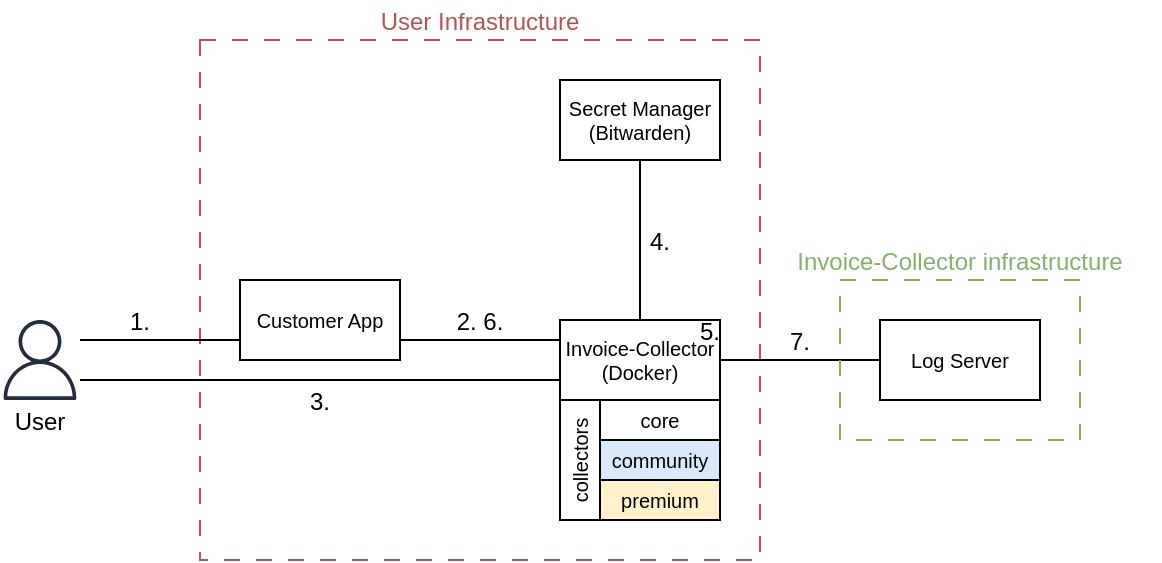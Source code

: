 <mxfile>
    <diagram id="s3XKS49f7g5tn125unqJ" name="Page-1">
        <mxGraphModel dx="1118" dy="505" grid="1" gridSize="10" guides="1" tooltips="1" connect="1" arrows="1" fold="1" page="1" pageScale="1" pageWidth="1200" pageHeight="600" math="0" shadow="0">
            <root>
                <mxCell id="0"/>
                <mxCell id="1" parent="0"/>
                <mxCell id="21" value="" style="fillColor=none;strokeColor=#b85450;rounded=0;connectable=0;arcSize=8;dashed=1;strokeWidth=1;dashPattern=8 8;" parent="1" vertex="1">
                    <mxGeometry x="180" y="300" width="280" height="260" as="geometry"/>
                </mxCell>
                <mxCell id="31" value="User Infrastructure" style="text;strokeColor=none;align=center;fillColor=none;verticalAlign=middle;rounded=0;fontColor=#B85450;" parent="1" vertex="1">
                    <mxGeometry x="180" y="280" width="280" height="20" as="geometry"/>
                </mxCell>
                <mxCell id="41" value="" style="sketch=0;outlineConnect=0;fontColor=#232F3E;gradientColor=none;fillColor=#232F3D;strokeColor=none;dashed=0;verticalLabelPosition=bottom;verticalAlign=top;align=center;html=1;fontSize=12;fontStyle=0;aspect=fixed;pointerEvents=1;shape=mxgraph.aws4.user;connectable=0;" vertex="1" parent="1">
                    <mxGeometry x="80" y="440" width="40" height="40" as="geometry"/>
                </mxCell>
                <mxCell id="52" style="edgeStyle=none;html=1;exitX=0;exitY=0.75;exitDx=0;exitDy=0;endArrow=none;endFill=0;" edge="1" parent="1" source="42">
                    <mxGeometry relative="1" as="geometry">
                        <mxPoint x="201.82" y="440" as="sourcePoint"/>
                        <mxPoint x="120" y="450" as="targetPoint"/>
                    </mxGeometry>
                </mxCell>
                <mxCell id="42" value="Customer App" style="whiteSpace=wrap;html=1;fontSize=10;" vertex="1" parent="1">
                    <mxGeometry x="200" y="420" width="80" height="40" as="geometry"/>
                </mxCell>
                <mxCell id="44" value="Invoice-Collector&lt;div&gt;(Docker)&lt;/div&gt;" style="whiteSpace=wrap;html=1;fontSize=10;" vertex="1" parent="1">
                    <mxGeometry x="360" y="440" width="80" height="40" as="geometry"/>
                </mxCell>
                <mxCell id="45" value="collectors" style="whiteSpace=wrap;html=1;fontSize=10;horizontal=0;" vertex="1" parent="1">
                    <mxGeometry x="360" y="480" width="20" height="60" as="geometry"/>
                </mxCell>
                <mxCell id="47" value="core" style="whiteSpace=wrap;html=1;fontSize=10;" vertex="1" parent="1">
                    <mxGeometry x="380" y="480" width="60" height="20" as="geometry"/>
                </mxCell>
                <mxCell id="48" value="community" style="whiteSpace=wrap;html=1;fontSize=10;fillColor=#dae8fc;strokeColor=#000000;" vertex="1" parent="1">
                    <mxGeometry x="380" y="500" width="60" height="20" as="geometry"/>
                </mxCell>
                <mxCell id="49" value="premium" style="whiteSpace=wrap;html=1;fontSize=10;fillColor=#fff2cc;strokeColor=#000000;" vertex="1" parent="1">
                    <mxGeometry x="380" y="520" width="60" height="20" as="geometry"/>
                </mxCell>
                <mxCell id="50" value="Log Server" style="whiteSpace=wrap;html=1;fontSize=10;" vertex="1" parent="1">
                    <mxGeometry x="520" y="440" width="80" height="40" as="geometry"/>
                </mxCell>
                <mxCell id="51" value="Secret Manager&lt;br&gt;(Bitwarden)" style="whiteSpace=wrap;html=1;fontSize=10;" vertex="1" parent="1">
                    <mxGeometry x="360" y="320" width="80" height="40" as="geometry"/>
                </mxCell>
                <mxCell id="53" style="edgeStyle=none;html=1;exitX=0;exitY=0.75;exitDx=0;exitDy=0;endArrow=none;endFill=0;" edge="1" parent="1" source="44">
                    <mxGeometry relative="1" as="geometry">
                        <mxPoint x="210" y="460" as="sourcePoint"/>
                        <mxPoint x="120" y="470" as="targetPoint"/>
                    </mxGeometry>
                </mxCell>
                <mxCell id="54" style="edgeStyle=none;html=1;exitX=0;exitY=0.25;exitDx=0;exitDy=0;endArrow=none;endFill=0;entryX=1;entryY=0.75;entryDx=0;entryDy=0;" edge="1" parent="1" source="44" target="42">
                    <mxGeometry relative="1" as="geometry">
                        <mxPoint x="370" y="480" as="sourcePoint"/>
                        <mxPoint x="130" y="480" as="targetPoint"/>
                    </mxGeometry>
                </mxCell>
                <mxCell id="55" style="edgeStyle=none;html=1;exitX=0.5;exitY=1;exitDx=0;exitDy=0;endArrow=none;endFill=0;entryX=0.5;entryY=0;entryDx=0;entryDy=0;" edge="1" parent="1" source="51" target="44">
                    <mxGeometry relative="1" as="geometry">
                        <mxPoint x="370" y="460" as="sourcePoint"/>
                        <mxPoint x="290" y="460" as="targetPoint"/>
                    </mxGeometry>
                </mxCell>
                <mxCell id="56" style="edgeStyle=none;html=1;exitX=0;exitY=0.5;exitDx=0;exitDy=0;endArrow=none;endFill=0;entryX=1;entryY=0.5;entryDx=0;entryDy=0;" edge="1" parent="1" source="50" target="44">
                    <mxGeometry relative="1" as="geometry">
                        <mxPoint x="410" y="370" as="sourcePoint"/>
                        <mxPoint x="410" y="450" as="targetPoint"/>
                    </mxGeometry>
                </mxCell>
                <mxCell id="57" value="" style="fillColor=none;strokeColor=#82b366;rounded=0;connectable=0;arcSize=8;dashed=1;strokeWidth=1;dashPattern=8 8;" vertex="1" parent="1">
                    <mxGeometry x="500" y="420" width="120" height="80" as="geometry"/>
                </mxCell>
                <mxCell id="58" value="Invoice-Collector infrastructure" style="text;strokeColor=none;align=center;fillColor=none;verticalAlign=middle;rounded=0;fontColor=#82B366;" vertex="1" parent="1">
                    <mxGeometry x="460" y="400" width="200" height="20" as="geometry"/>
                </mxCell>
                <mxCell id="59" value="User" style="text;strokeColor=none;align=center;fillColor=none;verticalAlign=middle;rounded=0;fontColor=#000000;" vertex="1" parent="1">
                    <mxGeometry x="80" y="480" width="40" height="20" as="geometry"/>
                </mxCell>
                <mxCell id="60" value="1." style="text;strokeColor=none;align=center;fillColor=none;verticalAlign=middle;rounded=0;fontColor=#000000;" vertex="1" parent="1">
                    <mxGeometry x="130" y="430" width="40" height="20" as="geometry"/>
                </mxCell>
                <mxCell id="61" value="2. 6." style="text;strokeColor=none;align=center;fillColor=none;verticalAlign=middle;rounded=0;fontColor=#000000;" vertex="1" parent="1">
                    <mxGeometry x="290" y="430" width="60" height="20" as="geometry"/>
                </mxCell>
                <mxCell id="62" value="3." style="text;strokeColor=none;align=center;fillColor=none;verticalAlign=middle;rounded=0;fontColor=#000000;" vertex="1" parent="1">
                    <mxGeometry x="210" y="470" width="60" height="20" as="geometry"/>
                </mxCell>
                <mxCell id="63" value="4." style="text;strokeColor=none;align=center;fillColor=none;verticalAlign=middle;rounded=0;fontColor=#000000;" vertex="1" parent="1">
                    <mxGeometry x="400" y="390" width="20" height="20" as="geometry"/>
                </mxCell>
                <mxCell id="64" value="7." style="text;strokeColor=none;align=center;fillColor=none;verticalAlign=middle;rounded=0;fontColor=#000000;" vertex="1" parent="1">
                    <mxGeometry x="470" y="440" width="20" height="20" as="geometry"/>
                </mxCell>
                <mxCell id="65" value="5." style="text;strokeColor=none;align=center;fillColor=none;verticalAlign=middle;rounded=0;fontColor=#000000;" vertex="1" parent="1">
                    <mxGeometry x="430" y="440" width="10" height="10" as="geometry"/>
                </mxCell>
            </root>
        </mxGraphModel>
    </diagram>
</mxfile>